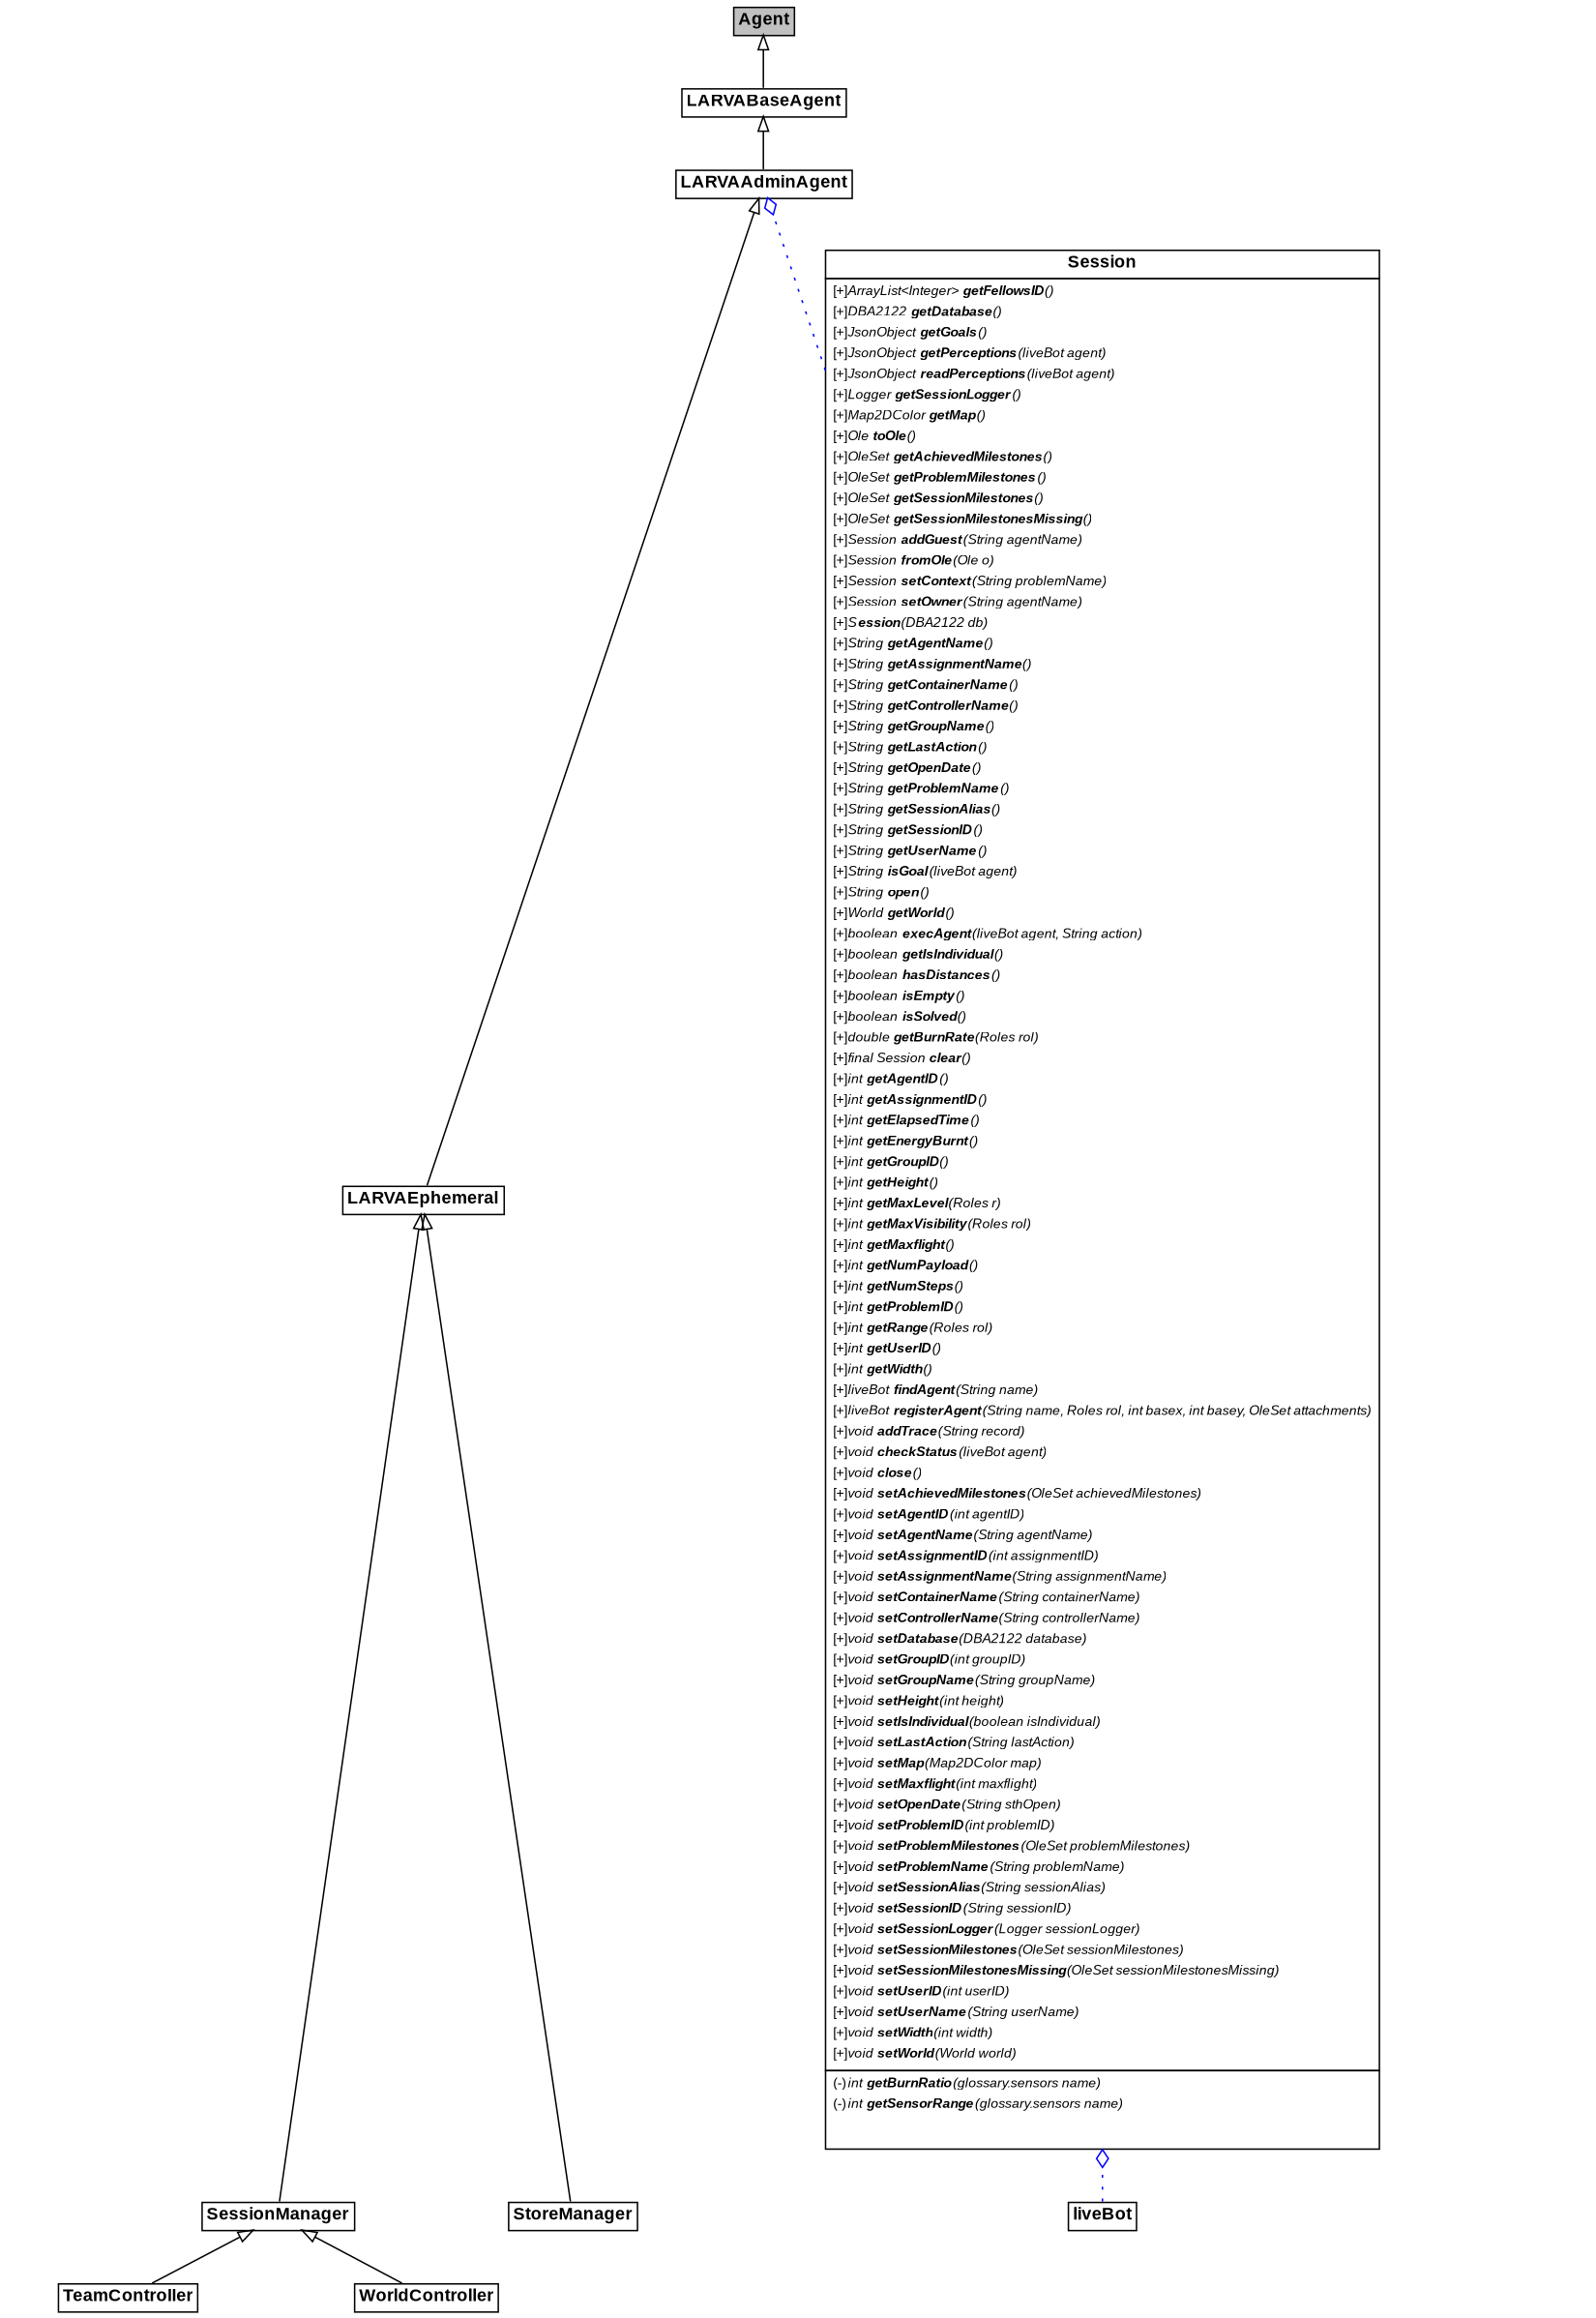 digraph graphname {
     rankdir="BT"
dpi=600
ratio="fill";
 size="11,16!";
 margin=0;
LARVAAdminAgent LARVAAdminAgent [shape=plain, label=<<table border="0" cellborder="1" cellspacing="0"><tr><td bgcolor="white"><FONT face="Arial" POINT-SIZE="12"><b>LARVAAdminAgent</b></FONT></td></tr>
</table>>]
LARVABaseAgent LARVABaseAgent [shape=plain, label=<<table border="0" cellborder="1" cellspacing="0"><tr><td bgcolor="white"><FONT face="Arial" POINT-SIZE="12"><b>LARVABaseAgent</b></FONT></td></tr>
</table>>]
LARVAEphemeral LARVAEphemeral [shape=plain, label=<<table border="0" cellborder="1" cellspacing="0"><tr><td bgcolor="white"><FONT face="Arial" POINT-SIZE="12"><b>LARVAEphemeral</b></FONT></td></tr>
</table>>]
SessionManager SessionManager [shape=plain, label=<<table border="0" cellborder="1" cellspacing="0"><tr><td bgcolor="white"><FONT face="Arial" POINT-SIZE="12"><b>SessionManager</b></FONT></td></tr>
</table>>]
StoreManager StoreManager [shape=plain, label=<<table border="0" cellborder="1" cellspacing="0"><tr><td bgcolor="white"><FONT face="Arial" POINT-SIZE="12"><b>StoreManager</b></FONT></td></tr>
</table>>]
TeamController TeamController [shape=plain, label=<<table border="0" cellborder="1" cellspacing="0"><tr><td bgcolor="white"><FONT face="Arial" POINT-SIZE="12"><b>TeamController</b></FONT></td></tr>
</table>>]
WorldController WorldController [shape=plain, label=<<table border="0" cellborder="1" cellspacing="0"><tr><td bgcolor="white"><FONT face="Arial" POINT-SIZE="12"><b>WorldController</b></FONT></td></tr>
</table>>]
Session Session [shape=plain, label=<<table border="0" cellborder="1" cellspacing="0"><tr><td bgcolor="white"><FONT face="Arial" POINT-SIZE="12"><b>Session</b></FONT></td></tr>
<tr><td><table border="0" cellborder="0" cellspacing="0"><tr><td align="left"><FONT face="Arial" POINT-SIZE= "9">[+]<i>ArrayList&lt;Integer&gt; <b>getFellowsID</b>()</i></FONT></td></tr>
<tr><td align="left"><FONT face="Arial" POINT-SIZE= "9">[+]<i>DBA2122 <b>getDatabase</b>()</i></FONT></td></tr>
<tr><td align="left"><FONT face="Arial" POINT-SIZE= "9">[+]<i>JsonObject <b>getGoals</b>()</i></FONT></td></tr>
<tr><td align="left"><FONT face="Arial" POINT-SIZE= "9">[+]<i>JsonObject <b>getPerceptions</b>(liveBot agent)</i></FONT></td></tr>
<tr><td align="left"><FONT face="Arial" POINT-SIZE= "9">[+]<i>JsonObject <b>readPerceptions</b>(liveBot agent)</i></FONT></td></tr>
<tr><td align="left"><FONT face="Arial" POINT-SIZE= "9">[+]<i>Logger <b>getSessionLogger</b>()</i></FONT></td></tr>
<tr><td align="left"><FONT face="Arial" POINT-SIZE= "9">[+]<i>Map2DColor <b>getMap</b>()</i></FONT></td></tr>
<tr><td align="left"><FONT face="Arial" POINT-SIZE= "9">[+]<i>Ole <b>toOle</b>()</i></FONT></td></tr>
<tr><td align="left"><FONT face="Arial" POINT-SIZE= "9">[+]<i>OleSet <b>getAchievedMilestones</b>()</i></FONT></td></tr>
<tr><td align="left"><FONT face="Arial" POINT-SIZE= "9">[+]<i>OleSet <b>getProblemMilestones</b>()</i></FONT></td></tr>
<tr><td align="left"><FONT face="Arial" POINT-SIZE= "9">[+]<i>OleSet <b>getSessionMilestones</b>()</i></FONT></td></tr>
<tr><td align="left"><FONT face="Arial" POINT-SIZE= "9">[+]<i>OleSet <b>getSessionMilestonesMissing</b>()</i></FONT></td></tr>
<tr><td align="left"><FONT face="Arial" POINT-SIZE= "9">[+]<i>Session <b>addGuest</b>(String agentName)</i></FONT></td></tr>
<tr><td align="left"><FONT face="Arial" POINT-SIZE= "9">[+]<i>Session <b>fromOle</b>(Ole o)</i></FONT></td></tr>
<tr><td align="left"><FONT face="Arial" POINT-SIZE= "9">[+]<i>Session <b>setContext</b>(String problemName)</i></FONT></td></tr>
<tr><td align="left"><FONT face="Arial" POINT-SIZE= "9">[+]<i>Session <b>setOwner</b>(String agentName)</i></FONT></td></tr>
<tr><td align="left"><FONT face="Arial" POINT-SIZE= "9">[+]<i>S<b>ession</b>(DBA2122 db)</i></FONT></td></tr>
<tr><td align="left"><FONT face="Arial" POINT-SIZE= "9">[+]<i>String <b>getAgentName</b>()</i></FONT></td></tr>
<tr><td align="left"><FONT face="Arial" POINT-SIZE= "9">[+]<i>String <b>getAssignmentName</b>()</i></FONT></td></tr>
<tr><td align="left"><FONT face="Arial" POINT-SIZE= "9">[+]<i>String <b>getContainerName</b>()</i></FONT></td></tr>
<tr><td align="left"><FONT face="Arial" POINT-SIZE= "9">[+]<i>String <b>getControllerName</b>()</i></FONT></td></tr>
<tr><td align="left"><FONT face="Arial" POINT-SIZE= "9">[+]<i>String <b>getGroupName</b>()</i></FONT></td></tr>
<tr><td align="left"><FONT face="Arial" POINT-SIZE= "9">[+]<i>String <b>getLastAction</b>()</i></FONT></td></tr>
<tr><td align="left"><FONT face="Arial" POINT-SIZE= "9">[+]<i>String <b>getOpenDate</b>()</i></FONT></td></tr>
<tr><td align="left"><FONT face="Arial" POINT-SIZE= "9">[+]<i>String <b>getProblemName</b>()</i></FONT></td></tr>
<tr><td align="left"><FONT face="Arial" POINT-SIZE= "9">[+]<i>String <b>getSessionAlias</b>()</i></FONT></td></tr>
<tr><td align="left"><FONT face="Arial" POINT-SIZE= "9">[+]<i>String <b>getSessionID</b>()</i></FONT></td></tr>
<tr><td align="left"><FONT face="Arial" POINT-SIZE= "9">[+]<i>String <b>getUserName</b>()</i></FONT></td></tr>
<tr><td align="left"><FONT face="Arial" POINT-SIZE= "9">[+]<i>String <b>isGoal</b>(liveBot agent)</i></FONT></td></tr>
<tr><td align="left"><FONT face="Arial" POINT-SIZE= "9">[+]<i>String <b>open</b>()</i></FONT></td></tr>
<tr><td align="left"><FONT face="Arial" POINT-SIZE= "9">[+]<i>World <b>getWorld</b>()</i></FONT></td></tr>
<tr><td align="left"><FONT face="Arial" POINT-SIZE= "9">[+]<i>boolean <b>execAgent</b>(liveBot agent, String action)</i></FONT></td></tr>
<tr><td align="left"><FONT face="Arial" POINT-SIZE= "9">[+]<i>boolean <b>getIsIndividual</b>()</i></FONT></td></tr>
<tr><td align="left"><FONT face="Arial" POINT-SIZE= "9">[+]<i>boolean <b>hasDistances</b>()</i></FONT></td></tr>
<tr><td align="left"><FONT face="Arial" POINT-SIZE= "9">[+]<i>boolean <b>isEmpty</b>()</i></FONT></td></tr>
<tr><td align="left"><FONT face="Arial" POINT-SIZE= "9">[+]<i>boolean <b>isSolved</b>()</i></FONT></td></tr>
<tr><td align="left"><FONT face="Arial" POINT-SIZE= "9">[+]<i>double <b>getBurnRate</b>(Roles rol)</i></FONT></td></tr>
<tr><td align="left"><FONT face="Arial" POINT-SIZE= "9">[+]<i>final Session <b>clear</b>()</i></FONT></td></tr>
<tr><td align="left"><FONT face="Arial" POINT-SIZE= "9">[+]<i>int <b>getAgentID</b>()</i></FONT></td></tr>
<tr><td align="left"><FONT face="Arial" POINT-SIZE= "9">[+]<i>int <b>getAssignmentID</b>()</i></FONT></td></tr>
<tr><td align="left"><FONT face="Arial" POINT-SIZE= "9">[+]<i>int <b>getElapsedTime</b>()</i></FONT></td></tr>
<tr><td align="left"><FONT face="Arial" POINT-SIZE= "9">[+]<i>int <b>getEnergyBurnt</b>()</i></FONT></td></tr>
<tr><td align="left"><FONT face="Arial" POINT-SIZE= "9">[+]<i>int <b>getGroupID</b>()</i></FONT></td></tr>
<tr><td align="left"><FONT face="Arial" POINT-SIZE= "9">[+]<i>int <b>getHeight</b>()</i></FONT></td></tr>
<tr><td align="left"><FONT face="Arial" POINT-SIZE= "9">[+]<i>int <b>getMaxLevel</b>(Roles r)</i></FONT></td></tr>
<tr><td align="left"><FONT face="Arial" POINT-SIZE= "9">[+]<i>int <b>getMaxVisibility</b>(Roles rol)</i></FONT></td></tr>
<tr><td align="left"><FONT face="Arial" POINT-SIZE= "9">[+]<i>int <b>getMaxflight</b>()</i></FONT></td></tr>
<tr><td align="left"><FONT face="Arial" POINT-SIZE= "9">[+]<i>int <b>getNumPayload</b>()</i></FONT></td></tr>
<tr><td align="left"><FONT face="Arial" POINT-SIZE= "9">[+]<i>int <b>getNumSteps</b>()</i></FONT></td></tr>
<tr><td align="left"><FONT face="Arial" POINT-SIZE= "9">[+]<i>int <b>getProblemID</b>()</i></FONT></td></tr>
<tr><td align="left"><FONT face="Arial" POINT-SIZE= "9">[+]<i>int <b>getRange</b>(Roles rol)</i></FONT></td></tr>
<tr><td align="left"><FONT face="Arial" POINT-SIZE= "9">[+]<i>int <b>getUserID</b>()</i></FONT></td></tr>
<tr><td align="left"><FONT face="Arial" POINT-SIZE= "9">[+]<i>int <b>getWidth</b>()</i></FONT></td></tr>
<tr><td align="left"><FONT face="Arial" POINT-SIZE= "9">[+]<i>liveBot <b>findAgent</b>(String name)</i></FONT></td></tr>
<tr><td align="left"><FONT face="Arial" POINT-SIZE= "9">[+]<i>liveBot <b>registerAgent</b>(String name, Roles rol, int basex, int basey, OleSet attachments)</i></FONT></td></tr>
<tr><td align="left"><FONT face="Arial" POINT-SIZE= "9">[+]<i>void <b>addTrace</b>(String record)</i></FONT></td></tr>
<tr><td align="left"><FONT face="Arial" POINT-SIZE= "9">[+]<i>void <b>checkStatus</b>(liveBot agent)</i></FONT></td></tr>
<tr><td align="left"><FONT face="Arial" POINT-SIZE= "9">[+]<i>void <b>close</b>()</i></FONT></td></tr>
<tr><td align="left"><FONT face="Arial" POINT-SIZE= "9">[+]<i>void <b>setAchievedMilestones</b>(OleSet achievedMilestones)</i></FONT></td></tr>
<tr><td align="left"><FONT face="Arial" POINT-SIZE= "9">[+]<i>void <b>setAgentID</b>(int agentID)</i></FONT></td></tr>
<tr><td align="left"><FONT face="Arial" POINT-SIZE= "9">[+]<i>void <b>setAgentName</b>(String agentName)</i></FONT></td></tr>
<tr><td align="left"><FONT face="Arial" POINT-SIZE= "9">[+]<i>void <b>setAssignmentID</b>(int assignmentID)</i></FONT></td></tr>
<tr><td align="left"><FONT face="Arial" POINT-SIZE= "9">[+]<i>void <b>setAssignmentName</b>(String assignmentName)</i></FONT></td></tr>
<tr><td align="left"><FONT face="Arial" POINT-SIZE= "9">[+]<i>void <b>setContainerName</b>(String containerName)</i></FONT></td></tr>
<tr><td align="left"><FONT face="Arial" POINT-SIZE= "9">[+]<i>void <b>setControllerName</b>(String controllerName)</i></FONT></td></tr>
<tr><td align="left"><FONT face="Arial" POINT-SIZE= "9">[+]<i>void <b>setDatabase</b>(DBA2122 database)</i></FONT></td></tr>
<tr><td align="left"><FONT face="Arial" POINT-SIZE= "9">[+]<i>void <b>setGroupID</b>(int groupID)</i></FONT></td></tr>
<tr><td align="left"><FONT face="Arial" POINT-SIZE= "9">[+]<i>void <b>setGroupName</b>(String groupName)</i></FONT></td></tr>
<tr><td align="left"><FONT face="Arial" POINT-SIZE= "9">[+]<i>void <b>setHeight</b>(int height)</i></FONT></td></tr>
<tr><td align="left"><FONT face="Arial" POINT-SIZE= "9">[+]<i>void <b>setIsIndividual</b>(boolean isIndividual)</i></FONT></td></tr>
<tr><td align="left"><FONT face="Arial" POINT-SIZE= "9">[+]<i>void <b>setLastAction</b>(String lastAction)</i></FONT></td></tr>
<tr><td align="left"><FONT face="Arial" POINT-SIZE= "9">[+]<i>void <b>setMap</b>(Map2DColor map)</i></FONT></td></tr>
<tr><td align="left"><FONT face="Arial" POINT-SIZE= "9">[+]<i>void <b>setMaxflight</b>(int maxflight)</i></FONT></td></tr>
<tr><td align="left"><FONT face="Arial" POINT-SIZE= "9">[+]<i>void <b>setOpenDate</b>(String sthOpen)</i></FONT></td></tr>
<tr><td align="left"><FONT face="Arial" POINT-SIZE= "9">[+]<i>void <b>setProblemID</b>(int problemID)</i></FONT></td></tr>
<tr><td align="left"><FONT face="Arial" POINT-SIZE= "9">[+]<i>void <b>setProblemMilestones</b>(OleSet problemMilestones)</i></FONT></td></tr>
<tr><td align="left"><FONT face="Arial" POINT-SIZE= "9">[+]<i>void <b>setProblemName</b>(String problemName)</i></FONT></td></tr>
<tr><td align="left"><FONT face="Arial" POINT-SIZE= "9">[+]<i>void <b>setSessionAlias</b>(String sessionAlias)</i></FONT></td></tr>
<tr><td align="left"><FONT face="Arial" POINT-SIZE= "9">[+]<i>void <b>setSessionID</b>(String sessionID)</i></FONT></td></tr>
<tr><td align="left"><FONT face="Arial" POINT-SIZE= "9">[+]<i>void <b>setSessionLogger</b>(Logger sessionLogger)</i></FONT></td></tr>
<tr><td align="left"><FONT face="Arial" POINT-SIZE= "9">[+]<i>void <b>setSessionMilestones</b>(OleSet sessionMilestones)</i></FONT></td></tr>
<tr><td align="left"><FONT face="Arial" POINT-SIZE= "9">[+]<i>void <b>setSessionMilestonesMissing</b>(OleSet sessionMilestonesMissing)</i></FONT></td></tr>
<tr><td align="left"><FONT face="Arial" POINT-SIZE= "9">[+]<i>void <b>setUserID</b>(int userID)</i></FONT></td></tr>
<tr><td align="left"><FONT face="Arial" POINT-SIZE= "9">[+]<i>void <b>setUserName</b>(String userName)</i></FONT></td></tr>
<tr><td align="left"><FONT face="Arial" POINT-SIZE= "9">[+]<i>void <b>setWidth</b>(int width)</i></FONT></td></tr>
<tr><td align="left"><FONT face="Arial" POINT-SIZE= "9">[+]<i>void <b>setWorld</b>(World world)</i></FONT></td></tr>
</table></td></tr>
<tr><td><table border="0" cellborder="0" cellspacing="0"><tr><td align="left"><FONT face="Arial" POINT-SIZE= "9">(-)<i>int <b>getBurnRatio</b>(glossary.sensors name)</i></FONT></td></tr>
<tr><td align="left"><FONT face="Arial" POINT-SIZE= "9">(-)<i>int <b>getSensorRange</b>(glossary.sensors name)</i></FONT></td></tr>
<tr><td> </td></tr></table></td></tr>
</table>>]
liveBot liveBot [shape=plain, label=<<table border="0" cellborder="1" cellspacing="0"><tr><td bgcolor="white"><FONT face="Arial" POINT-SIZE="12"><b>liveBot</b></FONT></td></tr>
</table>>]
Agent Agent [shape=plain, label=<<table border="0" cellborder="1" cellspacing="0"><tr><td bgcolor="gray"><FONT face="Arial" POINT-SIZE="12"><b>Agent</b></FONT></td></tr>
</table>>]
Agent Agent [shape=plain, label=<<table border="0" cellborder="1" cellspacing="0"><tr><td bgcolor="gray"><FONT face="Arial" POINT-SIZE="12"><b>Agent</b></FONT></td></tr>
</table>>]
Agent Agent [shape=plain, label=<<table border="0" cellborder="1" cellspacing="0"><tr><td bgcolor="gray"><FONT face="Arial" POINT-SIZE="12"><b>Agent</b></FONT></td></tr>
</table>>]
LARVAAdminAgent -> LARVABaseAgent [arrowhead=onormal, penwidth=1, color=black]
SessionManager -> LARVAEphemeral [arrowhead=onormal, penwidth=1, color=black]
StoreManager -> LARVAEphemeral [arrowhead=onormal, penwidth=1, color=black]
LARVABaseAgent -> Agent [arrowhead=onormal, penwidth=1, color=black]
TeamController -> SessionManager [arrowhead=onormal, penwidth=1, color=black]
WorldController -> SessionManager [arrowhead=onormal, penwidth=1, color=black]
LARVAEphemeral -> LARVAAdminAgent [arrowhead=onormal, penwidth=1, color=black]
Session -> LARVAAdminAgent [style=dotted,arrowhead=odiamond, penwidth=1,color=blue]
liveBot -> Session [style=dotted,arrowhead=odiamond, penwidth=1,color=blue]
}
